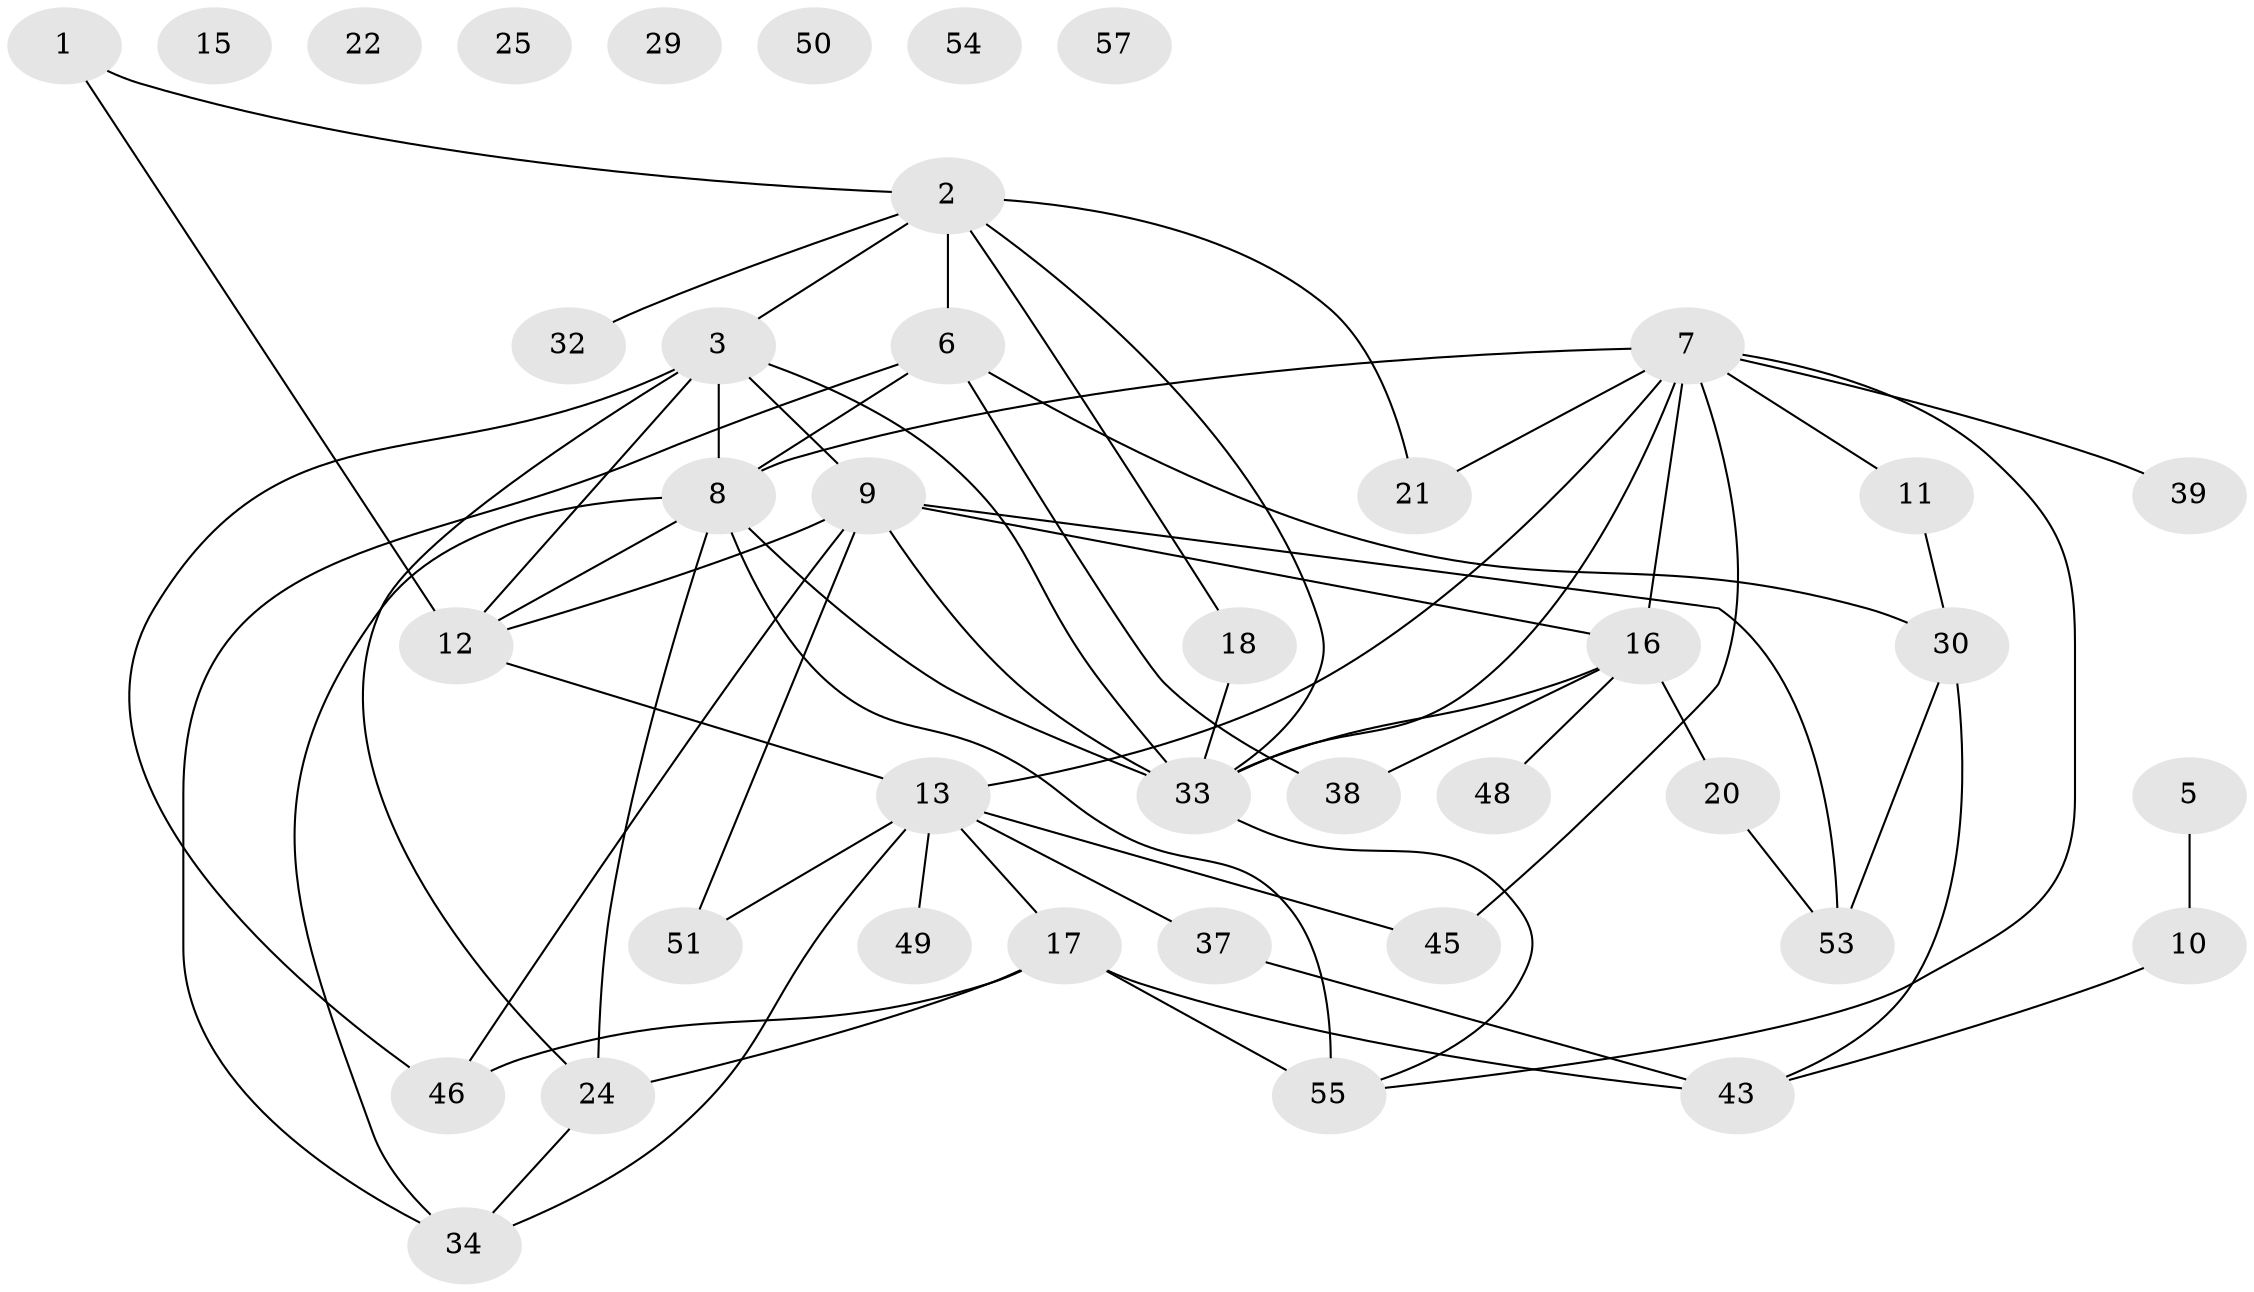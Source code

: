 // Generated by graph-tools (version 1.1) at 2025/23/03/03/25 07:23:28]
// undirected, 40 vertices, 63 edges
graph export_dot {
graph [start="1"]
  node [color=gray90,style=filled];
  1 [super="+4"];
  2 [super="+28"];
  3 [super="+47"];
  5 [super="+26"];
  6 [super="+19"];
  7 [super="+14"];
  8 [super="+27"];
  9 [super="+58"];
  10;
  11;
  12 [super="+23"];
  13 [super="+40"];
  15;
  16 [super="+56"];
  17 [super="+36"];
  18;
  20 [super="+41"];
  21;
  22;
  24;
  25;
  29;
  30 [super="+31"];
  32;
  33 [super="+35"];
  34 [super="+52"];
  37 [super="+42"];
  38 [super="+44"];
  39;
  43;
  45;
  46;
  48;
  49;
  50;
  51;
  53;
  54;
  55;
  57;
  1 -- 12 [weight=2];
  1 -- 2;
  2 -- 6;
  2 -- 32;
  2 -- 33;
  2 -- 3;
  2 -- 18;
  2 -- 21;
  3 -- 12;
  3 -- 24;
  3 -- 33;
  3 -- 8 [weight=2];
  3 -- 9;
  3 -- 46;
  5 -- 10;
  6 -- 30;
  6 -- 8;
  6 -- 34;
  6 -- 38;
  7 -- 11;
  7 -- 13;
  7 -- 21;
  7 -- 45;
  7 -- 55;
  7 -- 16;
  7 -- 8;
  7 -- 33;
  7 -- 39;
  8 -- 24;
  8 -- 55 [weight=2];
  8 -- 12;
  8 -- 33 [weight=2];
  8 -- 34;
  9 -- 16;
  9 -- 46;
  9 -- 12;
  9 -- 53;
  9 -- 51;
  9 -- 33;
  10 -- 43;
  11 -- 30;
  12 -- 13;
  13 -- 34;
  13 -- 51;
  13 -- 45;
  13 -- 49;
  13 -- 37;
  13 -- 17;
  16 -- 33;
  16 -- 38;
  16 -- 48;
  16 -- 20;
  17 -- 43;
  17 -- 46;
  17 -- 55;
  17 -- 24;
  18 -- 33;
  20 -- 53;
  24 -- 34;
  30 -- 53;
  30 -- 43;
  33 -- 55;
  37 -- 43;
}
